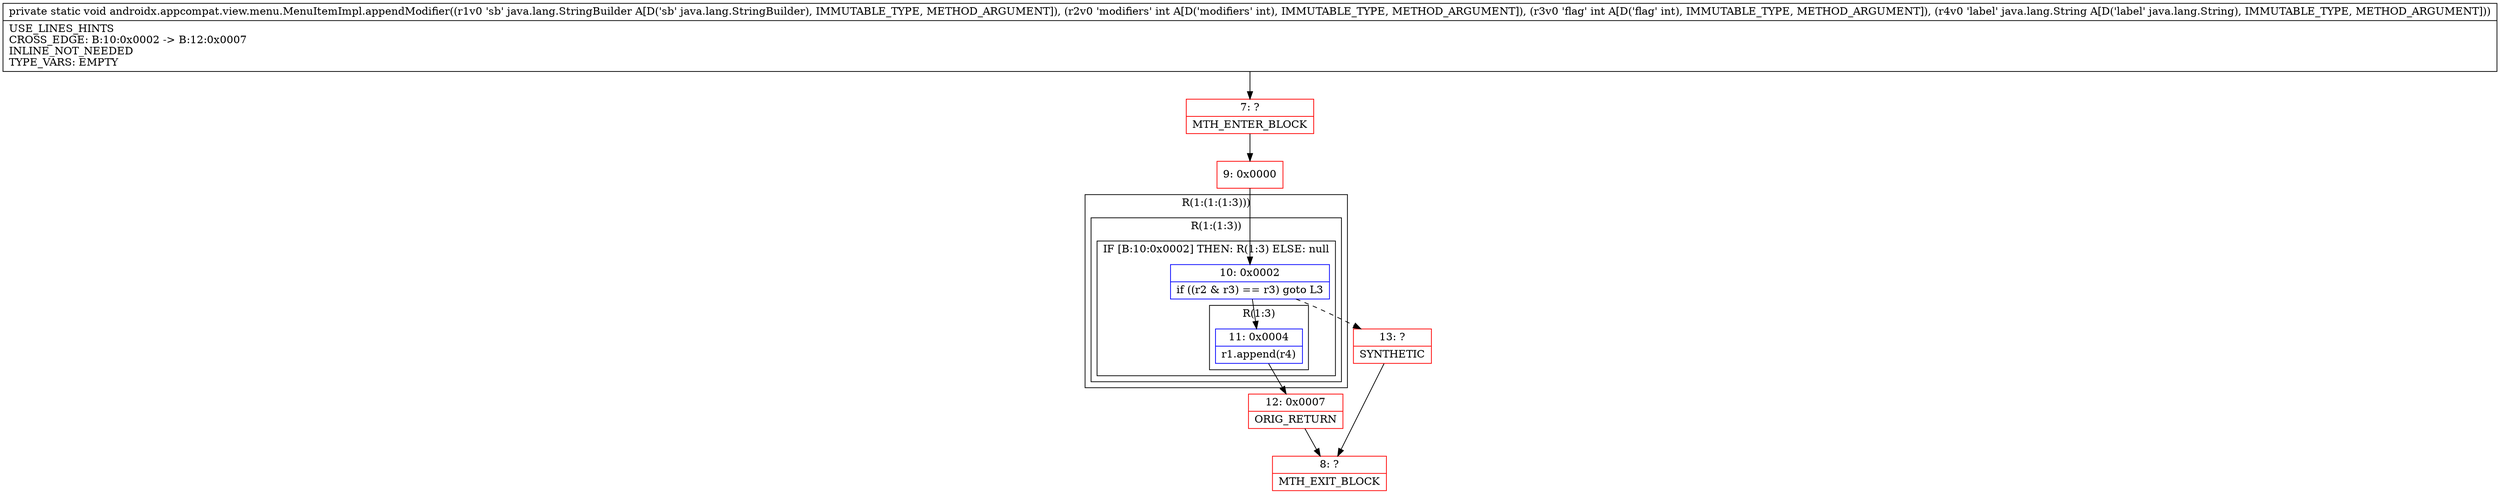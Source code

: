 digraph "CFG forandroidx.appcompat.view.menu.MenuItemImpl.appendModifier(Ljava\/lang\/StringBuilder;IILjava\/lang\/String;)V" {
subgraph cluster_Region_1811821022 {
label = "R(1:(1:(1:3)))";
node [shape=record,color=blue];
subgraph cluster_Region_70559720 {
label = "R(1:(1:3))";
node [shape=record,color=blue];
subgraph cluster_IfRegion_1406244469 {
label = "IF [B:10:0x0002] THEN: R(1:3) ELSE: null";
node [shape=record,color=blue];
Node_10 [shape=record,label="{10\:\ 0x0002|if ((r2 & r3) == r3) goto L3\l}"];
subgraph cluster_Region_1696172602 {
label = "R(1:3)";
node [shape=record,color=blue];
Node_11 [shape=record,label="{11\:\ 0x0004|r1.append(r4)\l}"];
}
}
}
}
Node_7 [shape=record,color=red,label="{7\:\ ?|MTH_ENTER_BLOCK\l}"];
Node_9 [shape=record,color=red,label="{9\:\ 0x0000}"];
Node_12 [shape=record,color=red,label="{12\:\ 0x0007|ORIG_RETURN\l}"];
Node_8 [shape=record,color=red,label="{8\:\ ?|MTH_EXIT_BLOCK\l}"];
Node_13 [shape=record,color=red,label="{13\:\ ?|SYNTHETIC\l}"];
MethodNode[shape=record,label="{private static void androidx.appcompat.view.menu.MenuItemImpl.appendModifier((r1v0 'sb' java.lang.StringBuilder A[D('sb' java.lang.StringBuilder), IMMUTABLE_TYPE, METHOD_ARGUMENT]), (r2v0 'modifiers' int A[D('modifiers' int), IMMUTABLE_TYPE, METHOD_ARGUMENT]), (r3v0 'flag' int A[D('flag' int), IMMUTABLE_TYPE, METHOD_ARGUMENT]), (r4v0 'label' java.lang.String A[D('label' java.lang.String), IMMUTABLE_TYPE, METHOD_ARGUMENT]))  | USE_LINES_HINTS\lCROSS_EDGE: B:10:0x0002 \-\> B:12:0x0007\lINLINE_NOT_NEEDED\lTYPE_VARS: EMPTY\l}"];
MethodNode -> Node_7;Node_10 -> Node_11;
Node_10 -> Node_13[style=dashed];
Node_11 -> Node_12;
Node_7 -> Node_9;
Node_9 -> Node_10;
Node_12 -> Node_8;
Node_13 -> Node_8;
}

